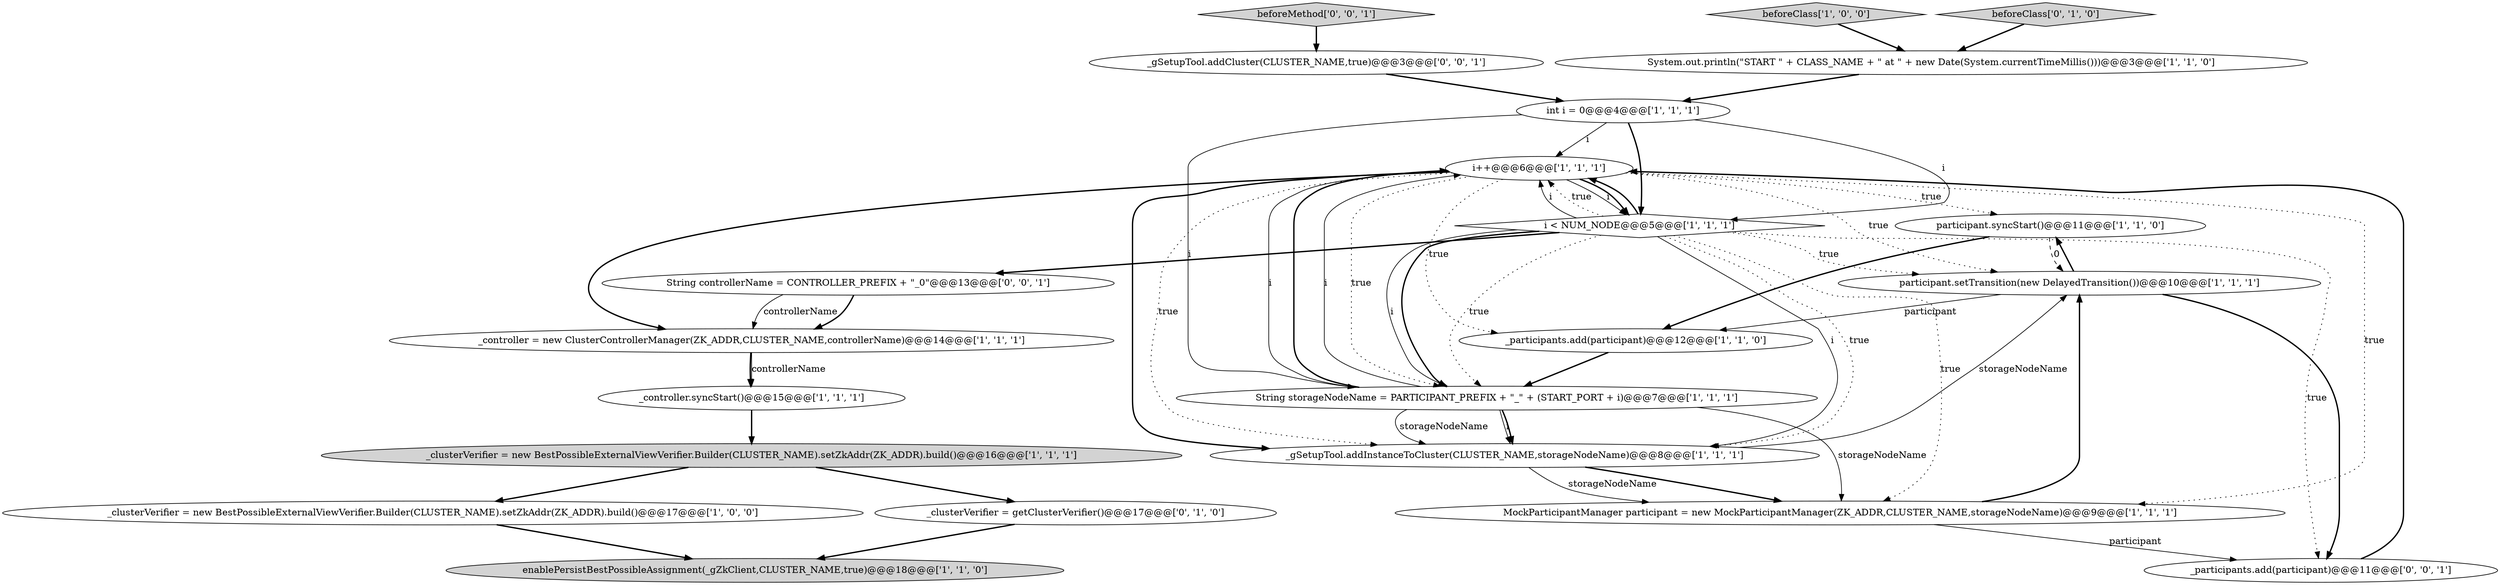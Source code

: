 digraph {
10 [style = filled, label = "i++@@@6@@@['1', '1', '1']", fillcolor = white, shape = ellipse image = "AAA0AAABBB1BBB"];
18 [style = filled, label = "String controllerName = CONTROLLER_PREFIX + \"_0\"@@@13@@@['0', '0', '1']", fillcolor = white, shape = ellipse image = "AAA0AAABBB3BBB"];
6 [style = filled, label = "_controller = new ClusterControllerManager(ZK_ADDR,CLUSTER_NAME,controllerName)@@@14@@@['1', '1', '1']", fillcolor = white, shape = ellipse image = "AAA0AAABBB1BBB"];
7 [style = filled, label = "participant.syncStart()@@@11@@@['1', '1', '0']", fillcolor = white, shape = ellipse image = "AAA0AAABBB1BBB"];
15 [style = filled, label = "_gSetupTool.addInstanceToCluster(CLUSTER_NAME,storageNodeName)@@@8@@@['1', '1', '1']", fillcolor = white, shape = ellipse image = "AAA0AAABBB1BBB"];
20 [style = filled, label = "beforeMethod['0', '0', '1']", fillcolor = lightgray, shape = diamond image = "AAA0AAABBB3BBB"];
5 [style = filled, label = "participant.setTransition(new DelayedTransition())@@@10@@@['1', '1', '1']", fillcolor = white, shape = ellipse image = "AAA0AAABBB1BBB"];
14 [style = filled, label = "i < NUM_NODE@@@5@@@['1', '1', '1']", fillcolor = white, shape = diamond image = "AAA0AAABBB1BBB"];
11 [style = filled, label = "_clusterVerifier = new BestPossibleExternalViewVerifier.Builder(CLUSTER_NAME).setZkAddr(ZK_ADDR).build()@@@17@@@['1', '0', '0']", fillcolor = white, shape = ellipse image = "AAA0AAABBB1BBB"];
8 [style = filled, label = "_participants.add(participant)@@@12@@@['1', '1', '0']", fillcolor = white, shape = ellipse image = "AAA0AAABBB1BBB"];
9 [style = filled, label = "int i = 0@@@4@@@['1', '1', '1']", fillcolor = white, shape = ellipse image = "AAA0AAABBB1BBB"];
16 [style = filled, label = "_clusterVerifier = getClusterVerifier()@@@17@@@['0', '1', '0']", fillcolor = white, shape = ellipse image = "AAA0AAABBB2BBB"];
4 [style = filled, label = "_clusterVerifier = new BestPossibleExternalViewVerifier.Builder(CLUSTER_NAME).setZkAddr(ZK_ADDR).build()@@@16@@@['1', '1', '1']", fillcolor = lightgray, shape = ellipse image = "AAA0AAABBB1BBB"];
21 [style = filled, label = "_gSetupTool.addCluster(CLUSTER_NAME,true)@@@3@@@['0', '0', '1']", fillcolor = white, shape = ellipse image = "AAA0AAABBB3BBB"];
17 [style = filled, label = "beforeClass['0', '1', '0']", fillcolor = lightgray, shape = diamond image = "AAA0AAABBB2BBB"];
0 [style = filled, label = "System.out.println(\"START \" + CLASS_NAME + \" at \" + new Date(System.currentTimeMillis()))@@@3@@@['1', '1', '0']", fillcolor = white, shape = ellipse image = "AAA0AAABBB1BBB"];
3 [style = filled, label = "String storageNodeName = PARTICIPANT_PREFIX + \"_\" + (START_PORT + i)@@@7@@@['1', '1', '1']", fillcolor = white, shape = ellipse image = "AAA0AAABBB1BBB"];
13 [style = filled, label = "beforeClass['1', '0', '0']", fillcolor = lightgray, shape = diamond image = "AAA0AAABBB1BBB"];
2 [style = filled, label = "enablePersistBestPossibleAssignment(_gZkClient,CLUSTER_NAME,true)@@@18@@@['1', '1', '0']", fillcolor = lightgray, shape = ellipse image = "AAA0AAABBB1BBB"];
12 [style = filled, label = "MockParticipantManager participant = new MockParticipantManager(ZK_ADDR,CLUSTER_NAME,storageNodeName)@@@9@@@['1', '1', '1']", fillcolor = white, shape = ellipse image = "AAA0AAABBB1BBB"];
19 [style = filled, label = "_participants.add(participant)@@@11@@@['0', '0', '1']", fillcolor = white, shape = ellipse image = "AAA0AAABBB3BBB"];
1 [style = filled, label = "_controller.syncStart()@@@15@@@['1', '1', '1']", fillcolor = white, shape = ellipse image = "AAA0AAABBB1BBB"];
3->10 [style = bold, label=""];
5->19 [style = bold, label=""];
3->15 [style = solid, label="storageNodeName"];
5->7 [style = bold, label=""];
7->8 [style = bold, label=""];
19->10 [style = bold, label=""];
14->3 [style = bold, label=""];
9->14 [style = solid, label="i"];
10->6 [style = bold, label=""];
14->18 [style = bold, label=""];
10->3 [style = dotted, label="true"];
15->5 [style = solid, label="storageNodeName"];
10->12 [style = dotted, label="true"];
14->3 [style = dotted, label="true"];
4->16 [style = bold, label=""];
14->5 [style = dotted, label="true"];
13->0 [style = bold, label=""];
15->12 [style = bold, label=""];
10->3 [style = solid, label="i"];
4->11 [style = bold, label=""];
0->9 [style = bold, label=""];
14->10 [style = solid, label="i"];
7->5 [style = dashed, label="0"];
14->15 [style = solid, label="i"];
10->7 [style = dotted, label="true"];
3->12 [style = solid, label="storageNodeName"];
14->12 [style = dotted, label="true"];
11->2 [style = bold, label=""];
8->3 [style = bold, label=""];
6->1 [style = solid, label="controllerName"];
16->2 [style = bold, label=""];
18->6 [style = solid, label="controllerName"];
20->21 [style = bold, label=""];
12->5 [style = bold, label=""];
15->12 [style = solid, label="storageNodeName"];
12->19 [style = solid, label="participant"];
14->15 [style = dotted, label="true"];
3->15 [style = solid, label="i"];
10->8 [style = dotted, label="true"];
5->8 [style = solid, label="participant"];
14->10 [style = dotted, label="true"];
1->4 [style = bold, label=""];
9->14 [style = bold, label=""];
3->15 [style = bold, label=""];
9->3 [style = solid, label="i"];
3->10 [style = solid, label="i"];
10->14 [style = solid, label="i"];
14->19 [style = dotted, label="true"];
10->15 [style = bold, label=""];
21->9 [style = bold, label=""];
10->15 [style = dotted, label="true"];
14->10 [style = bold, label=""];
6->1 [style = bold, label=""];
10->14 [style = bold, label=""];
9->10 [style = solid, label="i"];
17->0 [style = bold, label=""];
18->6 [style = bold, label=""];
14->3 [style = solid, label="i"];
10->5 [style = dotted, label="true"];
}
